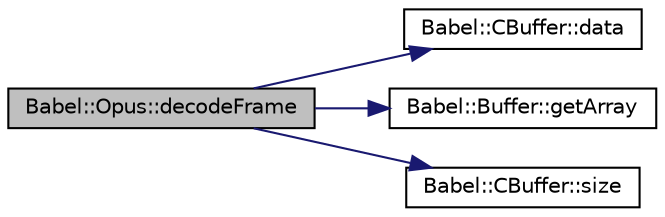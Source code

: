digraph "Babel::Opus::decodeFrame"
{
 // LATEX_PDF_SIZE
  edge [fontname="Helvetica",fontsize="10",labelfontname="Helvetica",labelfontsize="10"];
  node [fontname="Helvetica",fontsize="10",shape=record];
  rankdir="LR";
  Node1 [label="Babel::Opus::decodeFrame",height=0.2,width=0.4,color="black", fillcolor="grey75", style="filled", fontcolor="black",tooltip=" "];
  Node1 -> Node2 [color="midnightblue",fontsize="10",style="solid",fontname="Helvetica"];
  Node2 [label="Babel::CBuffer::data",height=0.2,width=0.4,color="black", fillcolor="white", style="filled",URL="$classBabel_1_1CBuffer.html#a3a6d16f688bafea35b7dfbae9e1d5cd4",tooltip=" "];
  Node1 -> Node3 [color="midnightblue",fontsize="10",style="solid",fontname="Helvetica"];
  Node3 [label="Babel::Buffer::getArray",height=0.2,width=0.4,color="black", fillcolor="white", style="filled",URL="$classBabel_1_1Buffer.html#a9381631106000d504da7448a9b1f1c0b",tooltip=" "];
  Node1 -> Node4 [color="midnightblue",fontsize="10",style="solid",fontname="Helvetica"];
  Node4 [label="Babel::CBuffer::size",height=0.2,width=0.4,color="black", fillcolor="white", style="filled",URL="$classBabel_1_1CBuffer.html#a6d41ec488da9deeba54355fa038ec092",tooltip=" "];
}
